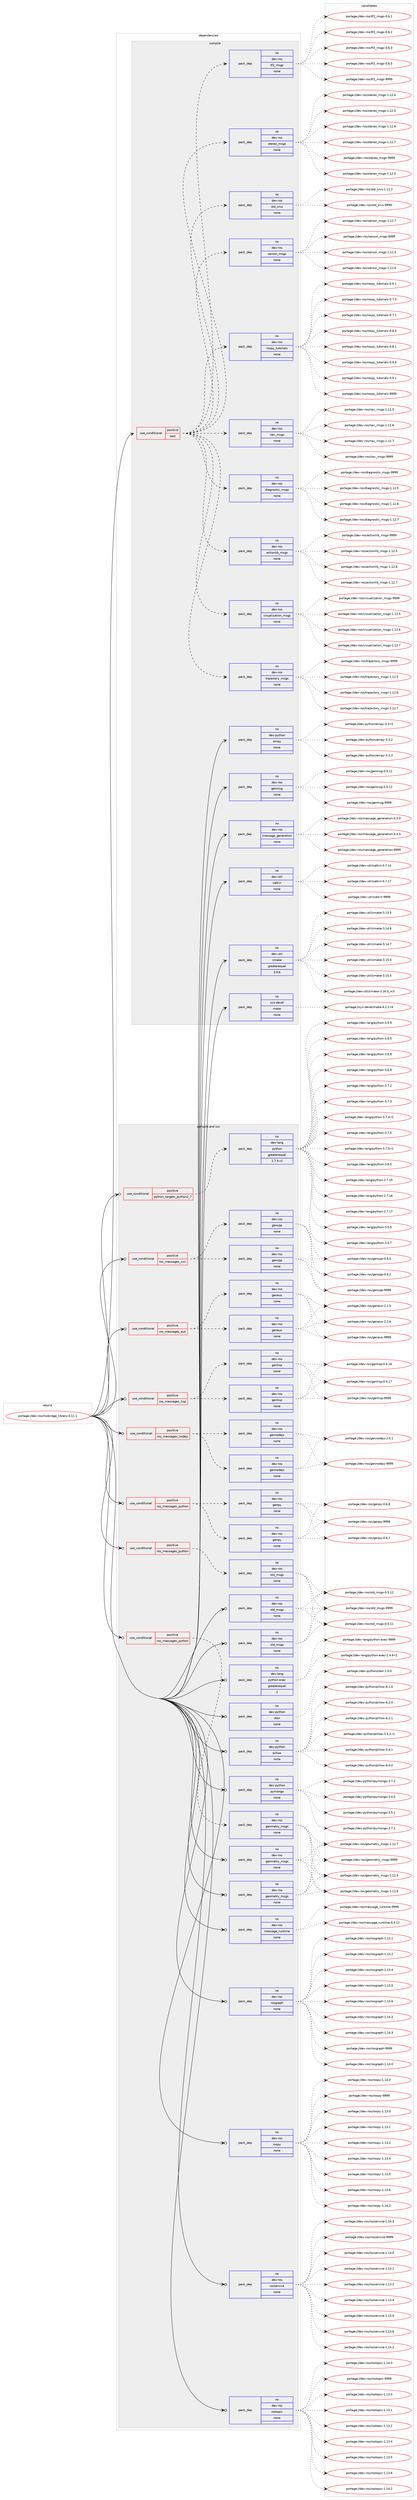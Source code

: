 digraph prolog {

# *************
# Graph options
# *************

newrank=true;
concentrate=true;
compound=true;
graph [rankdir=LR,fontname=Helvetica,fontsize=10,ranksep=1.5];#, ranksep=2.5, nodesep=0.2];
edge  [arrowhead=vee];
node  [fontname=Helvetica,fontsize=10];

# **********
# The ebuild
# **********

subgraph cluster_leftcol {
color=gray;
rank=same;
label=<<i>ebuild</i>>;
id [label="portage://dev-ros/rosbridge_library-0.11.1", color=red, width=4, href="../dev-ros/rosbridge_library-0.11.1.svg"];
}

# ****************
# The dependencies
# ****************

subgraph cluster_midcol {
color=gray;
label=<<i>dependencies</i>>;
subgraph cluster_compile {
fillcolor="#eeeeee";
style=filled;
label=<<i>compile</i>>;
subgraph cond43797 {
dependency195375 [label=<<TABLE BORDER="0" CELLBORDER="1" CELLSPACING="0" CELLPADDING="4"><TR><TD ROWSPAN="3" CELLPADDING="10">use_conditional</TD></TR><TR><TD>positive</TD></TR><TR><TD>test</TD></TR></TABLE>>, shape=none, color=red];
subgraph pack148152 {
dependency195376 [label=<<TABLE BORDER="0" CELLBORDER="1" CELLSPACING="0" CELLPADDING="4" WIDTH="220"><TR><TD ROWSPAN="6" CELLPADDING="30">pack_dep</TD></TR><TR><TD WIDTH="110">no</TD></TR><TR><TD>dev-ros</TD></TR><TR><TD>actionlib_msgs</TD></TR><TR><TD>none</TD></TR><TR><TD></TD></TR></TABLE>>, shape=none, color=blue];
}
dependency195375:e -> dependency195376:w [weight=20,style="dashed",arrowhead="vee"];
subgraph pack148153 {
dependency195377 [label=<<TABLE BORDER="0" CELLBORDER="1" CELLSPACING="0" CELLPADDING="4" WIDTH="220"><TR><TD ROWSPAN="6" CELLPADDING="30">pack_dep</TD></TR><TR><TD WIDTH="110">no</TD></TR><TR><TD>dev-ros</TD></TR><TR><TD>diagnostic_msgs</TD></TR><TR><TD>none</TD></TR><TR><TD></TD></TR></TABLE>>, shape=none, color=blue];
}
dependency195375:e -> dependency195377:w [weight=20,style="dashed",arrowhead="vee"];
subgraph pack148154 {
dependency195378 [label=<<TABLE BORDER="0" CELLBORDER="1" CELLSPACING="0" CELLPADDING="4" WIDTH="220"><TR><TD ROWSPAN="6" CELLPADDING="30">pack_dep</TD></TR><TR><TD WIDTH="110">no</TD></TR><TR><TD>dev-ros</TD></TR><TR><TD>nav_msgs</TD></TR><TR><TD>none</TD></TR><TR><TD></TD></TR></TABLE>>, shape=none, color=blue];
}
dependency195375:e -> dependency195378:w [weight=20,style="dashed",arrowhead="vee"];
subgraph pack148155 {
dependency195379 [label=<<TABLE BORDER="0" CELLBORDER="1" CELLSPACING="0" CELLPADDING="4" WIDTH="220"><TR><TD ROWSPAN="6" CELLPADDING="30">pack_dep</TD></TR><TR><TD WIDTH="110">no</TD></TR><TR><TD>dev-ros</TD></TR><TR><TD>rospy_tutorials</TD></TR><TR><TD>none</TD></TR><TR><TD></TD></TR></TABLE>>, shape=none, color=blue];
}
dependency195375:e -> dependency195379:w [weight=20,style="dashed",arrowhead="vee"];
subgraph pack148156 {
dependency195380 [label=<<TABLE BORDER="0" CELLBORDER="1" CELLSPACING="0" CELLPADDING="4" WIDTH="220"><TR><TD ROWSPAN="6" CELLPADDING="30">pack_dep</TD></TR><TR><TD WIDTH="110">no</TD></TR><TR><TD>dev-ros</TD></TR><TR><TD>sensor_msgs</TD></TR><TR><TD>none</TD></TR><TR><TD></TD></TR></TABLE>>, shape=none, color=blue];
}
dependency195375:e -> dependency195380:w [weight=20,style="dashed",arrowhead="vee"];
subgraph pack148157 {
dependency195381 [label=<<TABLE BORDER="0" CELLBORDER="1" CELLSPACING="0" CELLPADDING="4" WIDTH="220"><TR><TD ROWSPAN="6" CELLPADDING="30">pack_dep</TD></TR><TR><TD WIDTH="110">no</TD></TR><TR><TD>dev-ros</TD></TR><TR><TD>std_srvs</TD></TR><TR><TD>none</TD></TR><TR><TD></TD></TR></TABLE>>, shape=none, color=blue];
}
dependency195375:e -> dependency195381:w [weight=20,style="dashed",arrowhead="vee"];
subgraph pack148158 {
dependency195382 [label=<<TABLE BORDER="0" CELLBORDER="1" CELLSPACING="0" CELLPADDING="4" WIDTH="220"><TR><TD ROWSPAN="6" CELLPADDING="30">pack_dep</TD></TR><TR><TD WIDTH="110">no</TD></TR><TR><TD>dev-ros</TD></TR><TR><TD>stereo_msgs</TD></TR><TR><TD>none</TD></TR><TR><TD></TD></TR></TABLE>>, shape=none, color=blue];
}
dependency195375:e -> dependency195382:w [weight=20,style="dashed",arrowhead="vee"];
subgraph pack148159 {
dependency195383 [label=<<TABLE BORDER="0" CELLBORDER="1" CELLSPACING="0" CELLPADDING="4" WIDTH="220"><TR><TD ROWSPAN="6" CELLPADDING="30">pack_dep</TD></TR><TR><TD WIDTH="110">no</TD></TR><TR><TD>dev-ros</TD></TR><TR><TD>tf2_msgs</TD></TR><TR><TD>none</TD></TR><TR><TD></TD></TR></TABLE>>, shape=none, color=blue];
}
dependency195375:e -> dependency195383:w [weight=20,style="dashed",arrowhead="vee"];
subgraph pack148160 {
dependency195384 [label=<<TABLE BORDER="0" CELLBORDER="1" CELLSPACING="0" CELLPADDING="4" WIDTH="220"><TR><TD ROWSPAN="6" CELLPADDING="30">pack_dep</TD></TR><TR><TD WIDTH="110">no</TD></TR><TR><TD>dev-ros</TD></TR><TR><TD>trajectory_msgs</TD></TR><TR><TD>none</TD></TR><TR><TD></TD></TR></TABLE>>, shape=none, color=blue];
}
dependency195375:e -> dependency195384:w [weight=20,style="dashed",arrowhead="vee"];
subgraph pack148161 {
dependency195385 [label=<<TABLE BORDER="0" CELLBORDER="1" CELLSPACING="0" CELLPADDING="4" WIDTH="220"><TR><TD ROWSPAN="6" CELLPADDING="30">pack_dep</TD></TR><TR><TD WIDTH="110">no</TD></TR><TR><TD>dev-ros</TD></TR><TR><TD>visualization_msgs</TD></TR><TR><TD>none</TD></TR><TR><TD></TD></TR></TABLE>>, shape=none, color=blue];
}
dependency195375:e -> dependency195385:w [weight=20,style="dashed",arrowhead="vee"];
}
id:e -> dependency195375:w [weight=20,style="solid",arrowhead="vee"];
subgraph pack148162 {
dependency195386 [label=<<TABLE BORDER="0" CELLBORDER="1" CELLSPACING="0" CELLPADDING="4" WIDTH="220"><TR><TD ROWSPAN="6" CELLPADDING="30">pack_dep</TD></TR><TR><TD WIDTH="110">no</TD></TR><TR><TD>dev-python</TD></TR><TR><TD>empy</TD></TR><TR><TD>none</TD></TR><TR><TD></TD></TR></TABLE>>, shape=none, color=blue];
}
id:e -> dependency195386:w [weight=20,style="solid",arrowhead="vee"];
subgraph pack148163 {
dependency195387 [label=<<TABLE BORDER="0" CELLBORDER="1" CELLSPACING="0" CELLPADDING="4" WIDTH="220"><TR><TD ROWSPAN="6" CELLPADDING="30">pack_dep</TD></TR><TR><TD WIDTH="110">no</TD></TR><TR><TD>dev-ros</TD></TR><TR><TD>genmsg</TD></TR><TR><TD>none</TD></TR><TR><TD></TD></TR></TABLE>>, shape=none, color=blue];
}
id:e -> dependency195387:w [weight=20,style="solid",arrowhead="vee"];
subgraph pack148164 {
dependency195388 [label=<<TABLE BORDER="0" CELLBORDER="1" CELLSPACING="0" CELLPADDING="4" WIDTH="220"><TR><TD ROWSPAN="6" CELLPADDING="30">pack_dep</TD></TR><TR><TD WIDTH="110">no</TD></TR><TR><TD>dev-ros</TD></TR><TR><TD>message_generation</TD></TR><TR><TD>none</TD></TR><TR><TD></TD></TR></TABLE>>, shape=none, color=blue];
}
id:e -> dependency195388:w [weight=20,style="solid",arrowhead="vee"];
subgraph pack148165 {
dependency195389 [label=<<TABLE BORDER="0" CELLBORDER="1" CELLSPACING="0" CELLPADDING="4" WIDTH="220"><TR><TD ROWSPAN="6" CELLPADDING="30">pack_dep</TD></TR><TR><TD WIDTH="110">no</TD></TR><TR><TD>dev-util</TD></TR><TR><TD>catkin</TD></TR><TR><TD>none</TD></TR><TR><TD></TD></TR></TABLE>>, shape=none, color=blue];
}
id:e -> dependency195389:w [weight=20,style="solid",arrowhead="vee"];
subgraph pack148166 {
dependency195390 [label=<<TABLE BORDER="0" CELLBORDER="1" CELLSPACING="0" CELLPADDING="4" WIDTH="220"><TR><TD ROWSPAN="6" CELLPADDING="30">pack_dep</TD></TR><TR><TD WIDTH="110">no</TD></TR><TR><TD>dev-util</TD></TR><TR><TD>cmake</TD></TR><TR><TD>greaterequal</TD></TR><TR><TD>3.9.6</TD></TR></TABLE>>, shape=none, color=blue];
}
id:e -> dependency195390:w [weight=20,style="solid",arrowhead="vee"];
subgraph pack148167 {
dependency195391 [label=<<TABLE BORDER="0" CELLBORDER="1" CELLSPACING="0" CELLPADDING="4" WIDTH="220"><TR><TD ROWSPAN="6" CELLPADDING="30">pack_dep</TD></TR><TR><TD WIDTH="110">no</TD></TR><TR><TD>sys-devel</TD></TR><TR><TD>make</TD></TR><TR><TD>none</TD></TR><TR><TD></TD></TR></TABLE>>, shape=none, color=blue];
}
id:e -> dependency195391:w [weight=20,style="solid",arrowhead="vee"];
}
subgraph cluster_compileandrun {
fillcolor="#eeeeee";
style=filled;
label=<<i>compile and run</i>>;
subgraph cond43798 {
dependency195392 [label=<<TABLE BORDER="0" CELLBORDER="1" CELLSPACING="0" CELLPADDING="4"><TR><TD ROWSPAN="3" CELLPADDING="10">use_conditional</TD></TR><TR><TD>positive</TD></TR><TR><TD>python_targets_python2_7</TD></TR></TABLE>>, shape=none, color=red];
subgraph pack148168 {
dependency195393 [label=<<TABLE BORDER="0" CELLBORDER="1" CELLSPACING="0" CELLPADDING="4" WIDTH="220"><TR><TD ROWSPAN="6" CELLPADDING="30">pack_dep</TD></TR><TR><TD WIDTH="110">no</TD></TR><TR><TD>dev-lang</TD></TR><TR><TD>python</TD></TR><TR><TD>greaterequal</TD></TR><TR><TD>2.7.5-r2</TD></TR></TABLE>>, shape=none, color=blue];
}
dependency195392:e -> dependency195393:w [weight=20,style="dashed",arrowhead="vee"];
}
id:e -> dependency195392:w [weight=20,style="solid",arrowhead="odotvee"];
subgraph cond43799 {
dependency195394 [label=<<TABLE BORDER="0" CELLBORDER="1" CELLSPACING="0" CELLPADDING="4"><TR><TD ROWSPAN="3" CELLPADDING="10">use_conditional</TD></TR><TR><TD>positive</TD></TR><TR><TD>ros_messages_cxx</TD></TR></TABLE>>, shape=none, color=red];
subgraph pack148169 {
dependency195395 [label=<<TABLE BORDER="0" CELLBORDER="1" CELLSPACING="0" CELLPADDING="4" WIDTH="220"><TR><TD ROWSPAN="6" CELLPADDING="30">pack_dep</TD></TR><TR><TD WIDTH="110">no</TD></TR><TR><TD>dev-ros</TD></TR><TR><TD>gencpp</TD></TR><TR><TD>none</TD></TR><TR><TD></TD></TR></TABLE>>, shape=none, color=blue];
}
dependency195394:e -> dependency195395:w [weight=20,style="dashed",arrowhead="vee"];
subgraph pack148170 {
dependency195396 [label=<<TABLE BORDER="0" CELLBORDER="1" CELLSPACING="0" CELLPADDING="4" WIDTH="220"><TR><TD ROWSPAN="6" CELLPADDING="30">pack_dep</TD></TR><TR><TD WIDTH="110">no</TD></TR><TR><TD>dev-ros</TD></TR><TR><TD>gencpp</TD></TR><TR><TD>none</TD></TR><TR><TD></TD></TR></TABLE>>, shape=none, color=blue];
}
dependency195394:e -> dependency195396:w [weight=20,style="dashed",arrowhead="vee"];
}
id:e -> dependency195394:w [weight=20,style="solid",arrowhead="odotvee"];
subgraph cond43800 {
dependency195397 [label=<<TABLE BORDER="0" CELLBORDER="1" CELLSPACING="0" CELLPADDING="4"><TR><TD ROWSPAN="3" CELLPADDING="10">use_conditional</TD></TR><TR><TD>positive</TD></TR><TR><TD>ros_messages_eus</TD></TR></TABLE>>, shape=none, color=red];
subgraph pack148171 {
dependency195398 [label=<<TABLE BORDER="0" CELLBORDER="1" CELLSPACING="0" CELLPADDING="4" WIDTH="220"><TR><TD ROWSPAN="6" CELLPADDING="30">pack_dep</TD></TR><TR><TD WIDTH="110">no</TD></TR><TR><TD>dev-ros</TD></TR><TR><TD>geneus</TD></TR><TR><TD>none</TD></TR><TR><TD></TD></TR></TABLE>>, shape=none, color=blue];
}
dependency195397:e -> dependency195398:w [weight=20,style="dashed",arrowhead="vee"];
subgraph pack148172 {
dependency195399 [label=<<TABLE BORDER="0" CELLBORDER="1" CELLSPACING="0" CELLPADDING="4" WIDTH="220"><TR><TD ROWSPAN="6" CELLPADDING="30">pack_dep</TD></TR><TR><TD WIDTH="110">no</TD></TR><TR><TD>dev-ros</TD></TR><TR><TD>geneus</TD></TR><TR><TD>none</TD></TR><TR><TD></TD></TR></TABLE>>, shape=none, color=blue];
}
dependency195397:e -> dependency195399:w [weight=20,style="dashed",arrowhead="vee"];
}
id:e -> dependency195397:w [weight=20,style="solid",arrowhead="odotvee"];
subgraph cond43801 {
dependency195400 [label=<<TABLE BORDER="0" CELLBORDER="1" CELLSPACING="0" CELLPADDING="4"><TR><TD ROWSPAN="3" CELLPADDING="10">use_conditional</TD></TR><TR><TD>positive</TD></TR><TR><TD>ros_messages_lisp</TD></TR></TABLE>>, shape=none, color=red];
subgraph pack148173 {
dependency195401 [label=<<TABLE BORDER="0" CELLBORDER="1" CELLSPACING="0" CELLPADDING="4" WIDTH="220"><TR><TD ROWSPAN="6" CELLPADDING="30">pack_dep</TD></TR><TR><TD WIDTH="110">no</TD></TR><TR><TD>dev-ros</TD></TR><TR><TD>genlisp</TD></TR><TR><TD>none</TD></TR><TR><TD></TD></TR></TABLE>>, shape=none, color=blue];
}
dependency195400:e -> dependency195401:w [weight=20,style="dashed",arrowhead="vee"];
subgraph pack148174 {
dependency195402 [label=<<TABLE BORDER="0" CELLBORDER="1" CELLSPACING="0" CELLPADDING="4" WIDTH="220"><TR><TD ROWSPAN="6" CELLPADDING="30">pack_dep</TD></TR><TR><TD WIDTH="110">no</TD></TR><TR><TD>dev-ros</TD></TR><TR><TD>genlisp</TD></TR><TR><TD>none</TD></TR><TR><TD></TD></TR></TABLE>>, shape=none, color=blue];
}
dependency195400:e -> dependency195402:w [weight=20,style="dashed",arrowhead="vee"];
}
id:e -> dependency195400:w [weight=20,style="solid",arrowhead="odotvee"];
subgraph cond43802 {
dependency195403 [label=<<TABLE BORDER="0" CELLBORDER="1" CELLSPACING="0" CELLPADDING="4"><TR><TD ROWSPAN="3" CELLPADDING="10">use_conditional</TD></TR><TR><TD>positive</TD></TR><TR><TD>ros_messages_nodejs</TD></TR></TABLE>>, shape=none, color=red];
subgraph pack148175 {
dependency195404 [label=<<TABLE BORDER="0" CELLBORDER="1" CELLSPACING="0" CELLPADDING="4" WIDTH="220"><TR><TD ROWSPAN="6" CELLPADDING="30">pack_dep</TD></TR><TR><TD WIDTH="110">no</TD></TR><TR><TD>dev-ros</TD></TR><TR><TD>gennodejs</TD></TR><TR><TD>none</TD></TR><TR><TD></TD></TR></TABLE>>, shape=none, color=blue];
}
dependency195403:e -> dependency195404:w [weight=20,style="dashed",arrowhead="vee"];
subgraph pack148176 {
dependency195405 [label=<<TABLE BORDER="0" CELLBORDER="1" CELLSPACING="0" CELLPADDING="4" WIDTH="220"><TR><TD ROWSPAN="6" CELLPADDING="30">pack_dep</TD></TR><TR><TD WIDTH="110">no</TD></TR><TR><TD>dev-ros</TD></TR><TR><TD>gennodejs</TD></TR><TR><TD>none</TD></TR><TR><TD></TD></TR></TABLE>>, shape=none, color=blue];
}
dependency195403:e -> dependency195405:w [weight=20,style="dashed",arrowhead="vee"];
}
id:e -> dependency195403:w [weight=20,style="solid",arrowhead="odotvee"];
subgraph cond43803 {
dependency195406 [label=<<TABLE BORDER="0" CELLBORDER="1" CELLSPACING="0" CELLPADDING="4"><TR><TD ROWSPAN="3" CELLPADDING="10">use_conditional</TD></TR><TR><TD>positive</TD></TR><TR><TD>ros_messages_python</TD></TR></TABLE>>, shape=none, color=red];
subgraph pack148177 {
dependency195407 [label=<<TABLE BORDER="0" CELLBORDER="1" CELLSPACING="0" CELLPADDING="4" WIDTH="220"><TR><TD ROWSPAN="6" CELLPADDING="30">pack_dep</TD></TR><TR><TD WIDTH="110">no</TD></TR><TR><TD>dev-ros</TD></TR><TR><TD>genpy</TD></TR><TR><TD>none</TD></TR><TR><TD></TD></TR></TABLE>>, shape=none, color=blue];
}
dependency195406:e -> dependency195407:w [weight=20,style="dashed",arrowhead="vee"];
subgraph pack148178 {
dependency195408 [label=<<TABLE BORDER="0" CELLBORDER="1" CELLSPACING="0" CELLPADDING="4" WIDTH="220"><TR><TD ROWSPAN="6" CELLPADDING="30">pack_dep</TD></TR><TR><TD WIDTH="110">no</TD></TR><TR><TD>dev-ros</TD></TR><TR><TD>genpy</TD></TR><TR><TD>none</TD></TR><TR><TD></TD></TR></TABLE>>, shape=none, color=blue];
}
dependency195406:e -> dependency195408:w [weight=20,style="dashed",arrowhead="vee"];
}
id:e -> dependency195406:w [weight=20,style="solid",arrowhead="odotvee"];
subgraph cond43804 {
dependency195409 [label=<<TABLE BORDER="0" CELLBORDER="1" CELLSPACING="0" CELLPADDING="4"><TR><TD ROWSPAN="3" CELLPADDING="10">use_conditional</TD></TR><TR><TD>positive</TD></TR><TR><TD>ros_messages_python</TD></TR></TABLE>>, shape=none, color=red];
subgraph pack148179 {
dependency195410 [label=<<TABLE BORDER="0" CELLBORDER="1" CELLSPACING="0" CELLPADDING="4" WIDTH="220"><TR><TD ROWSPAN="6" CELLPADDING="30">pack_dep</TD></TR><TR><TD WIDTH="110">no</TD></TR><TR><TD>dev-ros</TD></TR><TR><TD>geometry_msgs</TD></TR><TR><TD>none</TD></TR><TR><TD></TD></TR></TABLE>>, shape=none, color=blue];
}
dependency195409:e -> dependency195410:w [weight=20,style="dashed",arrowhead="vee"];
}
id:e -> dependency195409:w [weight=20,style="solid",arrowhead="odotvee"];
subgraph cond43805 {
dependency195411 [label=<<TABLE BORDER="0" CELLBORDER="1" CELLSPACING="0" CELLPADDING="4"><TR><TD ROWSPAN="3" CELLPADDING="10">use_conditional</TD></TR><TR><TD>positive</TD></TR><TR><TD>ros_messages_python</TD></TR></TABLE>>, shape=none, color=red];
subgraph pack148180 {
dependency195412 [label=<<TABLE BORDER="0" CELLBORDER="1" CELLSPACING="0" CELLPADDING="4" WIDTH="220"><TR><TD ROWSPAN="6" CELLPADDING="30">pack_dep</TD></TR><TR><TD WIDTH="110">no</TD></TR><TR><TD>dev-ros</TD></TR><TR><TD>std_msgs</TD></TR><TR><TD>none</TD></TR><TR><TD></TD></TR></TABLE>>, shape=none, color=blue];
}
dependency195411:e -> dependency195412:w [weight=20,style="dashed",arrowhead="vee"];
}
id:e -> dependency195411:w [weight=20,style="solid",arrowhead="odotvee"];
subgraph pack148181 {
dependency195413 [label=<<TABLE BORDER="0" CELLBORDER="1" CELLSPACING="0" CELLPADDING="4" WIDTH="220"><TR><TD ROWSPAN="6" CELLPADDING="30">pack_dep</TD></TR><TR><TD WIDTH="110">no</TD></TR><TR><TD>dev-lang</TD></TR><TR><TD>python-exec</TD></TR><TR><TD>greaterequal</TD></TR><TR><TD>2</TD></TR></TABLE>>, shape=none, color=blue];
}
id:e -> dependency195413:w [weight=20,style="solid",arrowhead="odotvee"];
subgraph pack148182 {
dependency195414 [label=<<TABLE BORDER="0" CELLBORDER="1" CELLSPACING="0" CELLPADDING="4" WIDTH="220"><TR><TD ROWSPAN="6" CELLPADDING="30">pack_dep</TD></TR><TR><TD WIDTH="110">no</TD></TR><TR><TD>dev-python</TD></TR><TR><TD>cbor</TD></TR><TR><TD>none</TD></TR><TR><TD></TD></TR></TABLE>>, shape=none, color=blue];
}
id:e -> dependency195414:w [weight=20,style="solid",arrowhead="odotvee"];
subgraph pack148183 {
dependency195415 [label=<<TABLE BORDER="0" CELLBORDER="1" CELLSPACING="0" CELLPADDING="4" WIDTH="220"><TR><TD ROWSPAN="6" CELLPADDING="30">pack_dep</TD></TR><TR><TD WIDTH="110">no</TD></TR><TR><TD>dev-python</TD></TR><TR><TD>pillow</TD></TR><TR><TD>none</TD></TR><TR><TD></TD></TR></TABLE>>, shape=none, color=blue];
}
id:e -> dependency195415:w [weight=20,style="solid",arrowhead="odotvee"];
subgraph pack148184 {
dependency195416 [label=<<TABLE BORDER="0" CELLBORDER="1" CELLSPACING="0" CELLPADDING="4" WIDTH="220"><TR><TD ROWSPAN="6" CELLPADDING="30">pack_dep</TD></TR><TR><TD WIDTH="110">no</TD></TR><TR><TD>dev-python</TD></TR><TR><TD>pymongo</TD></TR><TR><TD>none</TD></TR><TR><TD></TD></TR></TABLE>>, shape=none, color=blue];
}
id:e -> dependency195416:w [weight=20,style="solid",arrowhead="odotvee"];
subgraph pack148185 {
dependency195417 [label=<<TABLE BORDER="0" CELLBORDER="1" CELLSPACING="0" CELLPADDING="4" WIDTH="220"><TR><TD ROWSPAN="6" CELLPADDING="30">pack_dep</TD></TR><TR><TD WIDTH="110">no</TD></TR><TR><TD>dev-ros</TD></TR><TR><TD>geometry_msgs</TD></TR><TR><TD>none</TD></TR><TR><TD></TD></TR></TABLE>>, shape=none, color=blue];
}
id:e -> dependency195417:w [weight=20,style="solid",arrowhead="odotvee"];
subgraph pack148186 {
dependency195418 [label=<<TABLE BORDER="0" CELLBORDER="1" CELLSPACING="0" CELLPADDING="4" WIDTH="220"><TR><TD ROWSPAN="6" CELLPADDING="30">pack_dep</TD></TR><TR><TD WIDTH="110">no</TD></TR><TR><TD>dev-ros</TD></TR><TR><TD>geometry_msgs</TD></TR><TR><TD>none</TD></TR><TR><TD></TD></TR></TABLE>>, shape=none, color=blue];
}
id:e -> dependency195418:w [weight=20,style="solid",arrowhead="odotvee"];
subgraph pack148187 {
dependency195419 [label=<<TABLE BORDER="0" CELLBORDER="1" CELLSPACING="0" CELLPADDING="4" WIDTH="220"><TR><TD ROWSPAN="6" CELLPADDING="30">pack_dep</TD></TR><TR><TD WIDTH="110">no</TD></TR><TR><TD>dev-ros</TD></TR><TR><TD>message_runtime</TD></TR><TR><TD>none</TD></TR><TR><TD></TD></TR></TABLE>>, shape=none, color=blue];
}
id:e -> dependency195419:w [weight=20,style="solid",arrowhead="odotvee"];
subgraph pack148188 {
dependency195420 [label=<<TABLE BORDER="0" CELLBORDER="1" CELLSPACING="0" CELLPADDING="4" WIDTH="220"><TR><TD ROWSPAN="6" CELLPADDING="30">pack_dep</TD></TR><TR><TD WIDTH="110">no</TD></TR><TR><TD>dev-ros</TD></TR><TR><TD>rosgraph</TD></TR><TR><TD>none</TD></TR><TR><TD></TD></TR></TABLE>>, shape=none, color=blue];
}
id:e -> dependency195420:w [weight=20,style="solid",arrowhead="odotvee"];
subgraph pack148189 {
dependency195421 [label=<<TABLE BORDER="0" CELLBORDER="1" CELLSPACING="0" CELLPADDING="4" WIDTH="220"><TR><TD ROWSPAN="6" CELLPADDING="30">pack_dep</TD></TR><TR><TD WIDTH="110">no</TD></TR><TR><TD>dev-ros</TD></TR><TR><TD>rospy</TD></TR><TR><TD>none</TD></TR><TR><TD></TD></TR></TABLE>>, shape=none, color=blue];
}
id:e -> dependency195421:w [weight=20,style="solid",arrowhead="odotvee"];
subgraph pack148190 {
dependency195422 [label=<<TABLE BORDER="0" CELLBORDER="1" CELLSPACING="0" CELLPADDING="4" WIDTH="220"><TR><TD ROWSPAN="6" CELLPADDING="30">pack_dep</TD></TR><TR><TD WIDTH="110">no</TD></TR><TR><TD>dev-ros</TD></TR><TR><TD>rosservice</TD></TR><TR><TD>none</TD></TR><TR><TD></TD></TR></TABLE>>, shape=none, color=blue];
}
id:e -> dependency195422:w [weight=20,style="solid",arrowhead="odotvee"];
subgraph pack148191 {
dependency195423 [label=<<TABLE BORDER="0" CELLBORDER="1" CELLSPACING="0" CELLPADDING="4" WIDTH="220"><TR><TD ROWSPAN="6" CELLPADDING="30">pack_dep</TD></TR><TR><TD WIDTH="110">no</TD></TR><TR><TD>dev-ros</TD></TR><TR><TD>rostopic</TD></TR><TR><TD>none</TD></TR><TR><TD></TD></TR></TABLE>>, shape=none, color=blue];
}
id:e -> dependency195423:w [weight=20,style="solid",arrowhead="odotvee"];
subgraph pack148192 {
dependency195424 [label=<<TABLE BORDER="0" CELLBORDER="1" CELLSPACING="0" CELLPADDING="4" WIDTH="220"><TR><TD ROWSPAN="6" CELLPADDING="30">pack_dep</TD></TR><TR><TD WIDTH="110">no</TD></TR><TR><TD>dev-ros</TD></TR><TR><TD>std_msgs</TD></TR><TR><TD>none</TD></TR><TR><TD></TD></TR></TABLE>>, shape=none, color=blue];
}
id:e -> dependency195424:w [weight=20,style="solid",arrowhead="odotvee"];
subgraph pack148193 {
dependency195425 [label=<<TABLE BORDER="0" CELLBORDER="1" CELLSPACING="0" CELLPADDING="4" WIDTH="220"><TR><TD ROWSPAN="6" CELLPADDING="30">pack_dep</TD></TR><TR><TD WIDTH="110">no</TD></TR><TR><TD>dev-ros</TD></TR><TR><TD>std_msgs</TD></TR><TR><TD>none</TD></TR><TR><TD></TD></TR></TABLE>>, shape=none, color=blue];
}
id:e -> dependency195425:w [weight=20,style="solid",arrowhead="odotvee"];
}
subgraph cluster_run {
fillcolor="#eeeeee";
style=filled;
label=<<i>run</i>>;
}
}

# **************
# The candidates
# **************

subgraph cluster_choices {
rank=same;
color=gray;
label=<<i>candidates</i>>;

subgraph choice148152 {
color=black;
nodesep=1;
choiceportage10010111845114111115479799116105111110108105989510911510311545494649504653 [label="portage://dev-ros/actionlib_msgs-1.12.5", color=red, width=4,href="../dev-ros/actionlib_msgs-1.12.5.svg"];
choiceportage10010111845114111115479799116105111110108105989510911510311545494649504654 [label="portage://dev-ros/actionlib_msgs-1.12.6", color=red, width=4,href="../dev-ros/actionlib_msgs-1.12.6.svg"];
choiceportage10010111845114111115479799116105111110108105989510911510311545494649504655 [label="portage://dev-ros/actionlib_msgs-1.12.7", color=red, width=4,href="../dev-ros/actionlib_msgs-1.12.7.svg"];
choiceportage1001011184511411111547979911610511111010810598951091151031154557575757 [label="portage://dev-ros/actionlib_msgs-9999", color=red, width=4,href="../dev-ros/actionlib_msgs-9999.svg"];
dependency195376:e -> choiceportage10010111845114111115479799116105111110108105989510911510311545494649504653:w [style=dotted,weight="100"];
dependency195376:e -> choiceportage10010111845114111115479799116105111110108105989510911510311545494649504654:w [style=dotted,weight="100"];
dependency195376:e -> choiceportage10010111845114111115479799116105111110108105989510911510311545494649504655:w [style=dotted,weight="100"];
dependency195376:e -> choiceportage1001011184511411111547979911610511111010810598951091151031154557575757:w [style=dotted,weight="100"];
}
subgraph choice148153 {
color=black;
nodesep=1;
choiceportage100101118451141111154710010597103110111115116105999510911510311545494649504653 [label="portage://dev-ros/diagnostic_msgs-1.12.5", color=red, width=4,href="../dev-ros/diagnostic_msgs-1.12.5.svg"];
choiceportage100101118451141111154710010597103110111115116105999510911510311545494649504654 [label="portage://dev-ros/diagnostic_msgs-1.12.6", color=red, width=4,href="../dev-ros/diagnostic_msgs-1.12.6.svg"];
choiceportage100101118451141111154710010597103110111115116105999510911510311545494649504655 [label="portage://dev-ros/diagnostic_msgs-1.12.7", color=red, width=4,href="../dev-ros/diagnostic_msgs-1.12.7.svg"];
choiceportage10010111845114111115471001059710311011111511610599951091151031154557575757 [label="portage://dev-ros/diagnostic_msgs-9999", color=red, width=4,href="../dev-ros/diagnostic_msgs-9999.svg"];
dependency195377:e -> choiceportage100101118451141111154710010597103110111115116105999510911510311545494649504653:w [style=dotted,weight="100"];
dependency195377:e -> choiceportage100101118451141111154710010597103110111115116105999510911510311545494649504654:w [style=dotted,weight="100"];
dependency195377:e -> choiceportage100101118451141111154710010597103110111115116105999510911510311545494649504655:w [style=dotted,weight="100"];
dependency195377:e -> choiceportage10010111845114111115471001059710311011111511610599951091151031154557575757:w [style=dotted,weight="100"];
}
subgraph choice148154 {
color=black;
nodesep=1;
choiceportage1001011184511411111547110971189510911510311545494649504653 [label="portage://dev-ros/nav_msgs-1.12.5", color=red, width=4,href="../dev-ros/nav_msgs-1.12.5.svg"];
choiceportage1001011184511411111547110971189510911510311545494649504654 [label="portage://dev-ros/nav_msgs-1.12.6", color=red, width=4,href="../dev-ros/nav_msgs-1.12.6.svg"];
choiceportage1001011184511411111547110971189510911510311545494649504655 [label="portage://dev-ros/nav_msgs-1.12.7", color=red, width=4,href="../dev-ros/nav_msgs-1.12.7.svg"];
choiceportage100101118451141111154711097118951091151031154557575757 [label="portage://dev-ros/nav_msgs-9999", color=red, width=4,href="../dev-ros/nav_msgs-9999.svg"];
dependency195378:e -> choiceportage1001011184511411111547110971189510911510311545494649504653:w [style=dotted,weight="100"];
dependency195378:e -> choiceportage1001011184511411111547110971189510911510311545494649504654:w [style=dotted,weight="100"];
dependency195378:e -> choiceportage1001011184511411111547110971189510911510311545494649504655:w [style=dotted,weight="100"];
dependency195378:e -> choiceportage100101118451141111154711097118951091151031154557575757:w [style=dotted,weight="100"];
}
subgraph choice148155 {
color=black;
nodesep=1;
choiceportage10010111845114111115471141111151121219511611711611111410597108115454846544649 [label="portage://dev-ros/rospy_tutorials-0.6.1", color=red, width=4,href="../dev-ros/rospy_tutorials-0.6.1.svg"];
choiceportage10010111845114111115471141111151121219511611711611111410597108115454846554648 [label="portage://dev-ros/rospy_tutorials-0.7.0", color=red, width=4,href="../dev-ros/rospy_tutorials-0.7.0.svg"];
choiceportage10010111845114111115471141111151121219511611711611111410597108115454846554649 [label="portage://dev-ros/rospy_tutorials-0.7.1", color=red, width=4,href="../dev-ros/rospy_tutorials-0.7.1.svg"];
choiceportage10010111845114111115471141111151121219511611711611111410597108115454846564648 [label="portage://dev-ros/rospy_tutorials-0.8.0", color=red, width=4,href="../dev-ros/rospy_tutorials-0.8.0.svg"];
choiceportage10010111845114111115471141111151121219511611711611111410597108115454846564649 [label="portage://dev-ros/rospy_tutorials-0.8.1", color=red, width=4,href="../dev-ros/rospy_tutorials-0.8.1.svg"];
choiceportage10010111845114111115471141111151121219511611711611111410597108115454846574648 [label="portage://dev-ros/rospy_tutorials-0.9.0", color=red, width=4,href="../dev-ros/rospy_tutorials-0.9.0.svg"];
choiceportage10010111845114111115471141111151121219511611711611111410597108115454846574649 [label="portage://dev-ros/rospy_tutorials-0.9.1", color=red, width=4,href="../dev-ros/rospy_tutorials-0.9.1.svg"];
choiceportage100101118451141111154711411111511212195116117116111114105971081154557575757 [label="portage://dev-ros/rospy_tutorials-9999", color=red, width=4,href="../dev-ros/rospy_tutorials-9999.svg"];
dependency195379:e -> choiceportage10010111845114111115471141111151121219511611711611111410597108115454846544649:w [style=dotted,weight="100"];
dependency195379:e -> choiceportage10010111845114111115471141111151121219511611711611111410597108115454846554648:w [style=dotted,weight="100"];
dependency195379:e -> choiceportage10010111845114111115471141111151121219511611711611111410597108115454846554649:w [style=dotted,weight="100"];
dependency195379:e -> choiceportage10010111845114111115471141111151121219511611711611111410597108115454846564648:w [style=dotted,weight="100"];
dependency195379:e -> choiceportage10010111845114111115471141111151121219511611711611111410597108115454846564649:w [style=dotted,weight="100"];
dependency195379:e -> choiceportage10010111845114111115471141111151121219511611711611111410597108115454846574648:w [style=dotted,weight="100"];
dependency195379:e -> choiceportage10010111845114111115471141111151121219511611711611111410597108115454846574649:w [style=dotted,weight="100"];
dependency195379:e -> choiceportage100101118451141111154711411111511212195116117116111114105971081154557575757:w [style=dotted,weight="100"];
}
subgraph choice148156 {
color=black;
nodesep=1;
choiceportage10010111845114111115471151011101151111149510911510311545494649504653 [label="portage://dev-ros/sensor_msgs-1.12.5", color=red, width=4,href="../dev-ros/sensor_msgs-1.12.5.svg"];
choiceportage10010111845114111115471151011101151111149510911510311545494649504654 [label="portage://dev-ros/sensor_msgs-1.12.6", color=red, width=4,href="../dev-ros/sensor_msgs-1.12.6.svg"];
choiceportage10010111845114111115471151011101151111149510911510311545494649504655 [label="portage://dev-ros/sensor_msgs-1.12.7", color=red, width=4,href="../dev-ros/sensor_msgs-1.12.7.svg"];
choiceportage1001011184511411111547115101110115111114951091151031154557575757 [label="portage://dev-ros/sensor_msgs-9999", color=red, width=4,href="../dev-ros/sensor_msgs-9999.svg"];
dependency195380:e -> choiceportage10010111845114111115471151011101151111149510911510311545494649504653:w [style=dotted,weight="100"];
dependency195380:e -> choiceportage10010111845114111115471151011101151111149510911510311545494649504654:w [style=dotted,weight="100"];
dependency195380:e -> choiceportage10010111845114111115471151011101151111149510911510311545494649504655:w [style=dotted,weight="100"];
dependency195380:e -> choiceportage1001011184511411111547115101110115111114951091151031154557575757:w [style=dotted,weight="100"];
}
subgraph choice148157 {
color=black;
nodesep=1;
choiceportage10010111845114111115471151161009511511411811545494649494650 [label="portage://dev-ros/std_srvs-1.11.2", color=red, width=4,href="../dev-ros/std_srvs-1.11.2.svg"];
choiceportage1001011184511411111547115116100951151141181154557575757 [label="portage://dev-ros/std_srvs-9999", color=red, width=4,href="../dev-ros/std_srvs-9999.svg"];
dependency195381:e -> choiceportage10010111845114111115471151161009511511411811545494649494650:w [style=dotted,weight="100"];
dependency195381:e -> choiceportage1001011184511411111547115116100951151141181154557575757:w [style=dotted,weight="100"];
}
subgraph choice148158 {
color=black;
nodesep=1;
choiceportage10010111845114111115471151161011141011119510911510311545494649504651 [label="portage://dev-ros/stereo_msgs-1.12.3", color=red, width=4,href="../dev-ros/stereo_msgs-1.12.3.svg"];
choiceportage10010111845114111115471151161011141011119510911510311545494649504652 [label="portage://dev-ros/stereo_msgs-1.12.4", color=red, width=4,href="../dev-ros/stereo_msgs-1.12.4.svg"];
choiceportage10010111845114111115471151161011141011119510911510311545494649504653 [label="portage://dev-ros/stereo_msgs-1.12.5", color=red, width=4,href="../dev-ros/stereo_msgs-1.12.5.svg"];
choiceportage10010111845114111115471151161011141011119510911510311545494649504654 [label="portage://dev-ros/stereo_msgs-1.12.6", color=red, width=4,href="../dev-ros/stereo_msgs-1.12.6.svg"];
choiceportage10010111845114111115471151161011141011119510911510311545494649504655 [label="portage://dev-ros/stereo_msgs-1.12.7", color=red, width=4,href="../dev-ros/stereo_msgs-1.12.7.svg"];
choiceportage1001011184511411111547115116101114101111951091151031154557575757 [label="portage://dev-ros/stereo_msgs-9999", color=red, width=4,href="../dev-ros/stereo_msgs-9999.svg"];
dependency195382:e -> choiceportage10010111845114111115471151161011141011119510911510311545494649504651:w [style=dotted,weight="100"];
dependency195382:e -> choiceportage10010111845114111115471151161011141011119510911510311545494649504652:w [style=dotted,weight="100"];
dependency195382:e -> choiceportage10010111845114111115471151161011141011119510911510311545494649504653:w [style=dotted,weight="100"];
dependency195382:e -> choiceportage10010111845114111115471151161011141011119510911510311545494649504654:w [style=dotted,weight="100"];
dependency195382:e -> choiceportage10010111845114111115471151161011141011119510911510311545494649504655:w [style=dotted,weight="100"];
dependency195382:e -> choiceportage1001011184511411111547115116101114101111951091151031154557575757:w [style=dotted,weight="100"];
}
subgraph choice148159 {
color=black;
nodesep=1;
choiceportage10010111845114111115471161025095109115103115454846544649 [label="portage://dev-ros/tf2_msgs-0.6.1", color=red, width=4,href="../dev-ros/tf2_msgs-0.6.1.svg"];
choiceportage10010111845114111115471161025095109115103115454846544650 [label="portage://dev-ros/tf2_msgs-0.6.2", color=red, width=4,href="../dev-ros/tf2_msgs-0.6.2.svg"];
choiceportage10010111845114111115471161025095109115103115454846544651 [label="portage://dev-ros/tf2_msgs-0.6.3", color=red, width=4,href="../dev-ros/tf2_msgs-0.6.3.svg"];
choiceportage10010111845114111115471161025095109115103115454846544653 [label="portage://dev-ros/tf2_msgs-0.6.5", color=red, width=4,href="../dev-ros/tf2_msgs-0.6.5.svg"];
choiceportage100101118451141111154711610250951091151031154557575757 [label="portage://dev-ros/tf2_msgs-9999", color=red, width=4,href="../dev-ros/tf2_msgs-9999.svg"];
dependency195383:e -> choiceportage10010111845114111115471161025095109115103115454846544649:w [style=dotted,weight="100"];
dependency195383:e -> choiceportage10010111845114111115471161025095109115103115454846544650:w [style=dotted,weight="100"];
dependency195383:e -> choiceportage10010111845114111115471161025095109115103115454846544651:w [style=dotted,weight="100"];
dependency195383:e -> choiceportage10010111845114111115471161025095109115103115454846544653:w [style=dotted,weight="100"];
dependency195383:e -> choiceportage100101118451141111154711610250951091151031154557575757:w [style=dotted,weight="100"];
}
subgraph choice148160 {
color=black;
nodesep=1;
choiceportage100101118451141111154711611497106101991161111141219510911510311545494649504653 [label="portage://dev-ros/trajectory_msgs-1.12.5", color=red, width=4,href="../dev-ros/trajectory_msgs-1.12.5.svg"];
choiceportage100101118451141111154711611497106101991161111141219510911510311545494649504654 [label="portage://dev-ros/trajectory_msgs-1.12.6", color=red, width=4,href="../dev-ros/trajectory_msgs-1.12.6.svg"];
choiceportage100101118451141111154711611497106101991161111141219510911510311545494649504655 [label="portage://dev-ros/trajectory_msgs-1.12.7", color=red, width=4,href="../dev-ros/trajectory_msgs-1.12.7.svg"];
choiceportage10010111845114111115471161149710610199116111114121951091151031154557575757 [label="portage://dev-ros/trajectory_msgs-9999", color=red, width=4,href="../dev-ros/trajectory_msgs-9999.svg"];
dependency195384:e -> choiceportage100101118451141111154711611497106101991161111141219510911510311545494649504653:w [style=dotted,weight="100"];
dependency195384:e -> choiceportage100101118451141111154711611497106101991161111141219510911510311545494649504654:w [style=dotted,weight="100"];
dependency195384:e -> choiceportage100101118451141111154711611497106101991161111141219510911510311545494649504655:w [style=dotted,weight="100"];
dependency195384:e -> choiceportage10010111845114111115471161149710610199116111114121951091151031154557575757:w [style=dotted,weight="100"];
}
subgraph choice148161 {
color=black;
nodesep=1;
choiceportage100101118451141111154711810511511797108105122971161051111109510911510311545494649504653 [label="portage://dev-ros/visualization_msgs-1.12.5", color=red, width=4,href="../dev-ros/visualization_msgs-1.12.5.svg"];
choiceportage100101118451141111154711810511511797108105122971161051111109510911510311545494649504654 [label="portage://dev-ros/visualization_msgs-1.12.6", color=red, width=4,href="../dev-ros/visualization_msgs-1.12.6.svg"];
choiceportage100101118451141111154711810511511797108105122971161051111109510911510311545494649504655 [label="portage://dev-ros/visualization_msgs-1.12.7", color=red, width=4,href="../dev-ros/visualization_msgs-1.12.7.svg"];
choiceportage10010111845114111115471181051151179710810512297116105111110951091151031154557575757 [label="portage://dev-ros/visualization_msgs-9999", color=red, width=4,href="../dev-ros/visualization_msgs-9999.svg"];
dependency195385:e -> choiceportage100101118451141111154711810511511797108105122971161051111109510911510311545494649504653:w [style=dotted,weight="100"];
dependency195385:e -> choiceportage100101118451141111154711810511511797108105122971161051111109510911510311545494649504654:w [style=dotted,weight="100"];
dependency195385:e -> choiceportage100101118451141111154711810511511797108105122971161051111109510911510311545494649504655:w [style=dotted,weight="100"];
dependency195385:e -> choiceportage10010111845114111115471181051151179710810512297116105111110951091151031154557575757:w [style=dotted,weight="100"];
}
subgraph choice148162 {
color=black;
nodesep=1;
choiceportage1001011184511212111610411111047101109112121455146514511449 [label="portage://dev-python/empy-3.3-r1", color=red, width=4,href="../dev-python/empy-3.3-r1.svg"];
choiceportage1001011184511212111610411111047101109112121455146514650 [label="portage://dev-python/empy-3.3.2", color=red, width=4,href="../dev-python/empy-3.3.2.svg"];
choiceportage1001011184511212111610411111047101109112121455146514651 [label="portage://dev-python/empy-3.3.3", color=red, width=4,href="../dev-python/empy-3.3.3.svg"];
dependency195386:e -> choiceportage1001011184511212111610411111047101109112121455146514511449:w [style=dotted,weight="100"];
dependency195386:e -> choiceportage1001011184511212111610411111047101109112121455146514650:w [style=dotted,weight="100"];
dependency195386:e -> choiceportage1001011184511212111610411111047101109112121455146514651:w [style=dotted,weight="100"];
}
subgraph choice148163 {
color=black;
nodesep=1;
choiceportage100101118451141111154710310111010911510345484653464949 [label="portage://dev-ros/genmsg-0.5.11", color=red, width=4,href="../dev-ros/genmsg-0.5.11.svg"];
choiceportage100101118451141111154710310111010911510345484653464950 [label="portage://dev-ros/genmsg-0.5.12", color=red, width=4,href="../dev-ros/genmsg-0.5.12.svg"];
choiceportage10010111845114111115471031011101091151034557575757 [label="portage://dev-ros/genmsg-9999", color=red, width=4,href="../dev-ros/genmsg-9999.svg"];
dependency195387:e -> choiceportage100101118451141111154710310111010911510345484653464949:w [style=dotted,weight="100"];
dependency195387:e -> choiceportage100101118451141111154710310111010911510345484653464950:w [style=dotted,weight="100"];
dependency195387:e -> choiceportage10010111845114111115471031011101091151034557575757:w [style=dotted,weight="100"];
}
subgraph choice148164 {
color=black;
nodesep=1;
choiceportage1001011184511411111547109101115115971031019510310111010111497116105111110454846514648 [label="portage://dev-ros/message_generation-0.3.0", color=red, width=4,href="../dev-ros/message_generation-0.3.0.svg"];
choiceportage1001011184511411111547109101115115971031019510310111010111497116105111110454846524648 [label="portage://dev-ros/message_generation-0.4.0", color=red, width=4,href="../dev-ros/message_generation-0.4.0.svg"];
choiceportage10010111845114111115471091011151159710310195103101110101114971161051111104557575757 [label="portage://dev-ros/message_generation-9999", color=red, width=4,href="../dev-ros/message_generation-9999.svg"];
dependency195388:e -> choiceportage1001011184511411111547109101115115971031019510310111010111497116105111110454846514648:w [style=dotted,weight="100"];
dependency195388:e -> choiceportage1001011184511411111547109101115115971031019510310111010111497116105111110454846524648:w [style=dotted,weight="100"];
dependency195388:e -> choiceportage10010111845114111115471091011151159710310195103101110101114971161051111104557575757:w [style=dotted,weight="100"];
}
subgraph choice148165 {
color=black;
nodesep=1;
choiceportage1001011184511711610510847999711610710511045484655464952 [label="portage://dev-util/catkin-0.7.14", color=red, width=4,href="../dev-util/catkin-0.7.14.svg"];
choiceportage1001011184511711610510847999711610710511045484655464955 [label="portage://dev-util/catkin-0.7.17", color=red, width=4,href="../dev-util/catkin-0.7.17.svg"];
choiceportage100101118451171161051084799971161071051104557575757 [label="portage://dev-util/catkin-9999", color=red, width=4,href="../dev-util/catkin-9999.svg"];
dependency195389:e -> choiceportage1001011184511711610510847999711610710511045484655464952:w [style=dotted,weight="100"];
dependency195389:e -> choiceportage1001011184511711610510847999711610710511045484655464955:w [style=dotted,weight="100"];
dependency195389:e -> choiceportage100101118451171161051084799971161071051104557575757:w [style=dotted,weight="100"];
}
subgraph choice148166 {
color=black;
nodesep=1;
choiceportage1001011184511711610510847991099710710145514649514653 [label="portage://dev-util/cmake-3.13.5", color=red, width=4,href="../dev-util/cmake-3.13.5.svg"];
choiceportage1001011184511711610510847991099710710145514649524654 [label="portage://dev-util/cmake-3.14.6", color=red, width=4,href="../dev-util/cmake-3.14.6.svg"];
choiceportage1001011184511711610510847991099710710145514649524655 [label="portage://dev-util/cmake-3.14.7", color=red, width=4,href="../dev-util/cmake-3.14.7.svg"];
choiceportage1001011184511711610510847991099710710145514649534652 [label="portage://dev-util/cmake-3.15.4", color=red, width=4,href="../dev-util/cmake-3.15.4.svg"];
choiceportage1001011184511711610510847991099710710145514649534653 [label="portage://dev-util/cmake-3.15.5", color=red, width=4,href="../dev-util/cmake-3.15.5.svg"];
choiceportage1001011184511711610510847991099710710145514649544648951149951 [label="portage://dev-util/cmake-3.16.0_rc3", color=red, width=4,href="../dev-util/cmake-3.16.0_rc3.svg"];
dependency195390:e -> choiceportage1001011184511711610510847991099710710145514649514653:w [style=dotted,weight="100"];
dependency195390:e -> choiceportage1001011184511711610510847991099710710145514649524654:w [style=dotted,weight="100"];
dependency195390:e -> choiceportage1001011184511711610510847991099710710145514649524655:w [style=dotted,weight="100"];
dependency195390:e -> choiceportage1001011184511711610510847991099710710145514649534652:w [style=dotted,weight="100"];
dependency195390:e -> choiceportage1001011184511711610510847991099710710145514649534653:w [style=dotted,weight="100"];
dependency195390:e -> choiceportage1001011184511711610510847991099710710145514649544648951149951:w [style=dotted,weight="100"];
}
subgraph choice148167 {
color=black;
nodesep=1;
choiceportage1151211154510010111810110847109971071014552465046494511452 [label="portage://sys-devel/make-4.2.1-r4", color=red, width=4,href="../sys-devel/make-4.2.1-r4.svg"];
dependency195391:e -> choiceportage1151211154510010111810110847109971071014552465046494511452:w [style=dotted,weight="100"];
}
subgraph choice148168 {
color=black;
nodesep=1;
choiceportage10010111845108971101034711212111610411111045504655464953 [label="portage://dev-lang/python-2.7.15", color=red, width=4,href="../dev-lang/python-2.7.15.svg"];
choiceportage10010111845108971101034711212111610411111045504655464954 [label="portage://dev-lang/python-2.7.16", color=red, width=4,href="../dev-lang/python-2.7.16.svg"];
choiceportage10010111845108971101034711212111610411111045504655464955 [label="portage://dev-lang/python-2.7.17", color=red, width=4,href="../dev-lang/python-2.7.17.svg"];
choiceportage100101118451089711010347112121116104111110455146534653 [label="portage://dev-lang/python-3.5.5", color=red, width=4,href="../dev-lang/python-3.5.5.svg"];
choiceportage100101118451089711010347112121116104111110455146534655 [label="portage://dev-lang/python-3.5.7", color=red, width=4,href="../dev-lang/python-3.5.7.svg"];
choiceportage100101118451089711010347112121116104111110455146534657 [label="portage://dev-lang/python-3.5.9", color=red, width=4,href="../dev-lang/python-3.5.9.svg"];
choiceportage100101118451089711010347112121116104111110455146544653 [label="portage://dev-lang/python-3.6.5", color=red, width=4,href="../dev-lang/python-3.6.5.svg"];
choiceportage100101118451089711010347112121116104111110455146544656 [label="portage://dev-lang/python-3.6.8", color=red, width=4,href="../dev-lang/python-3.6.8.svg"];
choiceportage100101118451089711010347112121116104111110455146544657 [label="portage://dev-lang/python-3.6.9", color=red, width=4,href="../dev-lang/python-3.6.9.svg"];
choiceportage100101118451089711010347112121116104111110455146554650 [label="portage://dev-lang/python-3.7.2", color=red, width=4,href="../dev-lang/python-3.7.2.svg"];
choiceportage100101118451089711010347112121116104111110455146554651 [label="portage://dev-lang/python-3.7.3", color=red, width=4,href="../dev-lang/python-3.7.3.svg"];
choiceportage1001011184510897110103471121211161041111104551465546524511449 [label="portage://dev-lang/python-3.7.4-r1", color=red, width=4,href="../dev-lang/python-3.7.4-r1.svg"];
choiceportage100101118451089711010347112121116104111110455146554653 [label="portage://dev-lang/python-3.7.5", color=red, width=4,href="../dev-lang/python-3.7.5.svg"];
choiceportage1001011184510897110103471121211161041111104551465546534511449 [label="portage://dev-lang/python-3.7.5-r1", color=red, width=4,href="../dev-lang/python-3.7.5-r1.svg"];
choiceportage100101118451089711010347112121116104111110455146564648 [label="portage://dev-lang/python-3.8.0", color=red, width=4,href="../dev-lang/python-3.8.0.svg"];
dependency195393:e -> choiceportage10010111845108971101034711212111610411111045504655464953:w [style=dotted,weight="100"];
dependency195393:e -> choiceportage10010111845108971101034711212111610411111045504655464954:w [style=dotted,weight="100"];
dependency195393:e -> choiceportage10010111845108971101034711212111610411111045504655464955:w [style=dotted,weight="100"];
dependency195393:e -> choiceportage100101118451089711010347112121116104111110455146534653:w [style=dotted,weight="100"];
dependency195393:e -> choiceportage100101118451089711010347112121116104111110455146534655:w [style=dotted,weight="100"];
dependency195393:e -> choiceportage100101118451089711010347112121116104111110455146534657:w [style=dotted,weight="100"];
dependency195393:e -> choiceportage100101118451089711010347112121116104111110455146544653:w [style=dotted,weight="100"];
dependency195393:e -> choiceportage100101118451089711010347112121116104111110455146544656:w [style=dotted,weight="100"];
dependency195393:e -> choiceportage100101118451089711010347112121116104111110455146544657:w [style=dotted,weight="100"];
dependency195393:e -> choiceportage100101118451089711010347112121116104111110455146554650:w [style=dotted,weight="100"];
dependency195393:e -> choiceportage100101118451089711010347112121116104111110455146554651:w [style=dotted,weight="100"];
dependency195393:e -> choiceportage1001011184510897110103471121211161041111104551465546524511449:w [style=dotted,weight="100"];
dependency195393:e -> choiceportage100101118451089711010347112121116104111110455146554653:w [style=dotted,weight="100"];
dependency195393:e -> choiceportage1001011184510897110103471121211161041111104551465546534511449:w [style=dotted,weight="100"];
dependency195393:e -> choiceportage100101118451089711010347112121116104111110455146564648:w [style=dotted,weight="100"];
}
subgraph choice148169 {
color=black;
nodesep=1;
choiceportage100101118451141111154710310111099112112454846544648 [label="portage://dev-ros/gencpp-0.6.0", color=red, width=4,href="../dev-ros/gencpp-0.6.0.svg"];
choiceportage100101118451141111154710310111099112112454846544650 [label="portage://dev-ros/gencpp-0.6.2", color=red, width=4,href="../dev-ros/gencpp-0.6.2.svg"];
choiceportage1001011184511411111547103101110991121124557575757 [label="portage://dev-ros/gencpp-9999", color=red, width=4,href="../dev-ros/gencpp-9999.svg"];
dependency195395:e -> choiceportage100101118451141111154710310111099112112454846544648:w [style=dotted,weight="100"];
dependency195395:e -> choiceportage100101118451141111154710310111099112112454846544650:w [style=dotted,weight="100"];
dependency195395:e -> choiceportage1001011184511411111547103101110991121124557575757:w [style=dotted,weight="100"];
}
subgraph choice148170 {
color=black;
nodesep=1;
choiceportage100101118451141111154710310111099112112454846544648 [label="portage://dev-ros/gencpp-0.6.0", color=red, width=4,href="../dev-ros/gencpp-0.6.0.svg"];
choiceportage100101118451141111154710310111099112112454846544650 [label="portage://dev-ros/gencpp-0.6.2", color=red, width=4,href="../dev-ros/gencpp-0.6.2.svg"];
choiceportage1001011184511411111547103101110991121124557575757 [label="portage://dev-ros/gencpp-9999", color=red, width=4,href="../dev-ros/gencpp-9999.svg"];
dependency195396:e -> choiceportage100101118451141111154710310111099112112454846544648:w [style=dotted,weight="100"];
dependency195396:e -> choiceportage100101118451141111154710310111099112112454846544650:w [style=dotted,weight="100"];
dependency195396:e -> choiceportage1001011184511411111547103101110991121124557575757:w [style=dotted,weight="100"];
}
subgraph choice148171 {
color=black;
nodesep=1;
choiceportage1001011184511411111547103101110101117115455046504653 [label="portage://dev-ros/geneus-2.2.5", color=red, width=4,href="../dev-ros/geneus-2.2.5.svg"];
choiceportage1001011184511411111547103101110101117115455046504654 [label="portage://dev-ros/geneus-2.2.6", color=red, width=4,href="../dev-ros/geneus-2.2.6.svg"];
choiceportage10010111845114111115471031011101011171154557575757 [label="portage://dev-ros/geneus-9999", color=red, width=4,href="../dev-ros/geneus-9999.svg"];
dependency195398:e -> choiceportage1001011184511411111547103101110101117115455046504653:w [style=dotted,weight="100"];
dependency195398:e -> choiceportage1001011184511411111547103101110101117115455046504654:w [style=dotted,weight="100"];
dependency195398:e -> choiceportage10010111845114111115471031011101011171154557575757:w [style=dotted,weight="100"];
}
subgraph choice148172 {
color=black;
nodesep=1;
choiceportage1001011184511411111547103101110101117115455046504653 [label="portage://dev-ros/geneus-2.2.5", color=red, width=4,href="../dev-ros/geneus-2.2.5.svg"];
choiceportage1001011184511411111547103101110101117115455046504654 [label="portage://dev-ros/geneus-2.2.6", color=red, width=4,href="../dev-ros/geneus-2.2.6.svg"];
choiceportage10010111845114111115471031011101011171154557575757 [label="portage://dev-ros/geneus-9999", color=red, width=4,href="../dev-ros/geneus-9999.svg"];
dependency195399:e -> choiceportage1001011184511411111547103101110101117115455046504653:w [style=dotted,weight="100"];
dependency195399:e -> choiceportage1001011184511411111547103101110101117115455046504654:w [style=dotted,weight="100"];
dependency195399:e -> choiceportage10010111845114111115471031011101011171154557575757:w [style=dotted,weight="100"];
}
subgraph choice148173 {
color=black;
nodesep=1;
choiceportage100101118451141111154710310111010810511511245484652464954 [label="portage://dev-ros/genlisp-0.4.16", color=red, width=4,href="../dev-ros/genlisp-0.4.16.svg"];
choiceportage100101118451141111154710310111010810511511245484652464955 [label="portage://dev-ros/genlisp-0.4.17", color=red, width=4,href="../dev-ros/genlisp-0.4.17.svg"];
choiceportage10010111845114111115471031011101081051151124557575757 [label="portage://dev-ros/genlisp-9999", color=red, width=4,href="../dev-ros/genlisp-9999.svg"];
dependency195401:e -> choiceportage100101118451141111154710310111010810511511245484652464954:w [style=dotted,weight="100"];
dependency195401:e -> choiceportage100101118451141111154710310111010810511511245484652464955:w [style=dotted,weight="100"];
dependency195401:e -> choiceportage10010111845114111115471031011101081051151124557575757:w [style=dotted,weight="100"];
}
subgraph choice148174 {
color=black;
nodesep=1;
choiceportage100101118451141111154710310111010810511511245484652464954 [label="portage://dev-ros/genlisp-0.4.16", color=red, width=4,href="../dev-ros/genlisp-0.4.16.svg"];
choiceportage100101118451141111154710310111010810511511245484652464955 [label="portage://dev-ros/genlisp-0.4.17", color=red, width=4,href="../dev-ros/genlisp-0.4.17.svg"];
choiceportage10010111845114111115471031011101081051151124557575757 [label="portage://dev-ros/genlisp-9999", color=red, width=4,href="../dev-ros/genlisp-9999.svg"];
dependency195402:e -> choiceportage100101118451141111154710310111010810511511245484652464954:w [style=dotted,weight="100"];
dependency195402:e -> choiceportage100101118451141111154710310111010810511511245484652464955:w [style=dotted,weight="100"];
dependency195402:e -> choiceportage10010111845114111115471031011101081051151124557575757:w [style=dotted,weight="100"];
}
subgraph choice148175 {
color=black;
nodesep=1;
choiceportage1001011184511411111547103101110110111100101106115455046484649 [label="portage://dev-ros/gennodejs-2.0.1", color=red, width=4,href="../dev-ros/gennodejs-2.0.1.svg"];
choiceportage10010111845114111115471031011101101111001011061154557575757 [label="portage://dev-ros/gennodejs-9999", color=red, width=4,href="../dev-ros/gennodejs-9999.svg"];
dependency195404:e -> choiceportage1001011184511411111547103101110110111100101106115455046484649:w [style=dotted,weight="100"];
dependency195404:e -> choiceportage10010111845114111115471031011101101111001011061154557575757:w [style=dotted,weight="100"];
}
subgraph choice148176 {
color=black;
nodesep=1;
choiceportage1001011184511411111547103101110110111100101106115455046484649 [label="portage://dev-ros/gennodejs-2.0.1", color=red, width=4,href="../dev-ros/gennodejs-2.0.1.svg"];
choiceportage10010111845114111115471031011101101111001011061154557575757 [label="portage://dev-ros/gennodejs-9999", color=red, width=4,href="../dev-ros/gennodejs-9999.svg"];
dependency195405:e -> choiceportage1001011184511411111547103101110110111100101106115455046484649:w [style=dotted,weight="100"];
dependency195405:e -> choiceportage10010111845114111115471031011101101111001011061154557575757:w [style=dotted,weight="100"];
}
subgraph choice148177 {
color=black;
nodesep=1;
choiceportage1001011184511411111547103101110112121454846544655 [label="portage://dev-ros/genpy-0.6.7", color=red, width=4,href="../dev-ros/genpy-0.6.7.svg"];
choiceportage1001011184511411111547103101110112121454846544656 [label="portage://dev-ros/genpy-0.6.8", color=red, width=4,href="../dev-ros/genpy-0.6.8.svg"];
choiceportage10010111845114111115471031011101121214557575757 [label="portage://dev-ros/genpy-9999", color=red, width=4,href="../dev-ros/genpy-9999.svg"];
dependency195407:e -> choiceportage1001011184511411111547103101110112121454846544655:w [style=dotted,weight="100"];
dependency195407:e -> choiceportage1001011184511411111547103101110112121454846544656:w [style=dotted,weight="100"];
dependency195407:e -> choiceportage10010111845114111115471031011101121214557575757:w [style=dotted,weight="100"];
}
subgraph choice148178 {
color=black;
nodesep=1;
choiceportage1001011184511411111547103101110112121454846544655 [label="portage://dev-ros/genpy-0.6.7", color=red, width=4,href="../dev-ros/genpy-0.6.7.svg"];
choiceportage1001011184511411111547103101110112121454846544656 [label="portage://dev-ros/genpy-0.6.8", color=red, width=4,href="../dev-ros/genpy-0.6.8.svg"];
choiceportage10010111845114111115471031011101121214557575757 [label="portage://dev-ros/genpy-9999", color=red, width=4,href="../dev-ros/genpy-9999.svg"];
dependency195408:e -> choiceportage1001011184511411111547103101110112121454846544655:w [style=dotted,weight="100"];
dependency195408:e -> choiceportage1001011184511411111547103101110112121454846544656:w [style=dotted,weight="100"];
dependency195408:e -> choiceportage10010111845114111115471031011101121214557575757:w [style=dotted,weight="100"];
}
subgraph choice148179 {
color=black;
nodesep=1;
choiceportage10010111845114111115471031011111091011161141219510911510311545494649504653 [label="portage://dev-ros/geometry_msgs-1.12.5", color=red, width=4,href="../dev-ros/geometry_msgs-1.12.5.svg"];
choiceportage10010111845114111115471031011111091011161141219510911510311545494649504654 [label="portage://dev-ros/geometry_msgs-1.12.6", color=red, width=4,href="../dev-ros/geometry_msgs-1.12.6.svg"];
choiceportage10010111845114111115471031011111091011161141219510911510311545494649504655 [label="portage://dev-ros/geometry_msgs-1.12.7", color=red, width=4,href="../dev-ros/geometry_msgs-1.12.7.svg"];
choiceportage1001011184511411111547103101111109101116114121951091151031154557575757 [label="portage://dev-ros/geometry_msgs-9999", color=red, width=4,href="../dev-ros/geometry_msgs-9999.svg"];
dependency195410:e -> choiceportage10010111845114111115471031011111091011161141219510911510311545494649504653:w [style=dotted,weight="100"];
dependency195410:e -> choiceportage10010111845114111115471031011111091011161141219510911510311545494649504654:w [style=dotted,weight="100"];
dependency195410:e -> choiceportage10010111845114111115471031011111091011161141219510911510311545494649504655:w [style=dotted,weight="100"];
dependency195410:e -> choiceportage1001011184511411111547103101111109101116114121951091151031154557575757:w [style=dotted,weight="100"];
}
subgraph choice148180 {
color=black;
nodesep=1;
choiceportage10010111845114111115471151161009510911510311545484653464949 [label="portage://dev-ros/std_msgs-0.5.11", color=red, width=4,href="../dev-ros/std_msgs-0.5.11.svg"];
choiceportage10010111845114111115471151161009510911510311545484653464950 [label="portage://dev-ros/std_msgs-0.5.12", color=red, width=4,href="../dev-ros/std_msgs-0.5.12.svg"];
choiceportage1001011184511411111547115116100951091151031154557575757 [label="portage://dev-ros/std_msgs-9999", color=red, width=4,href="../dev-ros/std_msgs-9999.svg"];
dependency195412:e -> choiceportage10010111845114111115471151161009510911510311545484653464949:w [style=dotted,weight="100"];
dependency195412:e -> choiceportage10010111845114111115471151161009510911510311545484653464950:w [style=dotted,weight="100"];
dependency195412:e -> choiceportage1001011184511411111547115116100951091151031154557575757:w [style=dotted,weight="100"];
}
subgraph choice148181 {
color=black;
nodesep=1;
choiceportage10010111845108971101034711212111610411111045101120101994550465246544511449 [label="portage://dev-lang/python-exec-2.4.6-r1", color=red, width=4,href="../dev-lang/python-exec-2.4.6-r1.svg"];
choiceportage10010111845108971101034711212111610411111045101120101994557575757 [label="portage://dev-lang/python-exec-9999", color=red, width=4,href="../dev-lang/python-exec-9999.svg"];
dependency195413:e -> choiceportage10010111845108971101034711212111610411111045101120101994550465246544511449:w [style=dotted,weight="100"];
dependency195413:e -> choiceportage10010111845108971101034711212111610411111045101120101994557575757:w [style=dotted,weight="100"];
}
subgraph choice148182 {
color=black;
nodesep=1;
choiceportage10010111845112121116104111110479998111114454946484648 [label="portage://dev-python/cbor-1.0.0", color=red, width=4,href="../dev-python/cbor-1.0.0.svg"];
dependency195414:e -> choiceportage10010111845112121116104111110479998111114454946484648:w [style=dotted,weight="100"];
}
subgraph choice148183 {
color=black;
nodesep=1;
choiceportage10010111845112121116104111110471121051081081111194551465246504511449 [label="portage://dev-python/pillow-3.4.2-r1", color=red, width=4,href="../dev-python/pillow-3.4.2-r1.svg"];
choiceportage1001011184511212111610411111047112105108108111119455346524649 [label="portage://dev-python/pillow-5.4.1", color=red, width=4,href="../dev-python/pillow-5.4.1.svg"];
choiceportage1001011184511212111610411111047112105108108111119455446484648 [label="portage://dev-python/pillow-6.0.0", color=red, width=4,href="../dev-python/pillow-6.0.0.svg"];
choiceportage1001011184511212111610411111047112105108108111119455446494648 [label="portage://dev-python/pillow-6.1.0", color=red, width=4,href="../dev-python/pillow-6.1.0.svg"];
choiceportage1001011184511212111610411111047112105108108111119455446504648 [label="portage://dev-python/pillow-6.2.0", color=red, width=4,href="../dev-python/pillow-6.2.0.svg"];
choiceportage1001011184511212111610411111047112105108108111119455446504649 [label="portage://dev-python/pillow-6.2.1", color=red, width=4,href="../dev-python/pillow-6.2.1.svg"];
dependency195415:e -> choiceportage10010111845112121116104111110471121051081081111194551465246504511449:w [style=dotted,weight="100"];
dependency195415:e -> choiceportage1001011184511212111610411111047112105108108111119455346524649:w [style=dotted,weight="100"];
dependency195415:e -> choiceportage1001011184511212111610411111047112105108108111119455446484648:w [style=dotted,weight="100"];
dependency195415:e -> choiceportage1001011184511212111610411111047112105108108111119455446494648:w [style=dotted,weight="100"];
dependency195415:e -> choiceportage1001011184511212111610411111047112105108108111119455446504648:w [style=dotted,weight="100"];
dependency195415:e -> choiceportage1001011184511212111610411111047112105108108111119455446504649:w [style=dotted,weight="100"];
}
subgraph choice148184 {
color=black;
nodesep=1;
choiceportage1001011184511212111610411111047112121109111110103111455146524648 [label="portage://dev-python/pymongo-3.4.0", color=red, width=4,href="../dev-python/pymongo-3.4.0.svg"];
choiceportage1001011184511212111610411111047112121109111110103111455146534649 [label="portage://dev-python/pymongo-3.5.1", color=red, width=4,href="../dev-python/pymongo-3.5.1.svg"];
choiceportage1001011184511212111610411111047112121109111110103111455146554649 [label="portage://dev-python/pymongo-3.7.1", color=red, width=4,href="../dev-python/pymongo-3.7.1.svg"];
choiceportage1001011184511212111610411111047112121109111110103111455146554650 [label="portage://dev-python/pymongo-3.7.2", color=red, width=4,href="../dev-python/pymongo-3.7.2.svg"];
dependency195416:e -> choiceportage1001011184511212111610411111047112121109111110103111455146524648:w [style=dotted,weight="100"];
dependency195416:e -> choiceportage1001011184511212111610411111047112121109111110103111455146534649:w [style=dotted,weight="100"];
dependency195416:e -> choiceportage1001011184511212111610411111047112121109111110103111455146554649:w [style=dotted,weight="100"];
dependency195416:e -> choiceportage1001011184511212111610411111047112121109111110103111455146554650:w [style=dotted,weight="100"];
}
subgraph choice148185 {
color=black;
nodesep=1;
choiceportage10010111845114111115471031011111091011161141219510911510311545494649504653 [label="portage://dev-ros/geometry_msgs-1.12.5", color=red, width=4,href="../dev-ros/geometry_msgs-1.12.5.svg"];
choiceportage10010111845114111115471031011111091011161141219510911510311545494649504654 [label="portage://dev-ros/geometry_msgs-1.12.6", color=red, width=4,href="../dev-ros/geometry_msgs-1.12.6.svg"];
choiceportage10010111845114111115471031011111091011161141219510911510311545494649504655 [label="portage://dev-ros/geometry_msgs-1.12.7", color=red, width=4,href="../dev-ros/geometry_msgs-1.12.7.svg"];
choiceportage1001011184511411111547103101111109101116114121951091151031154557575757 [label="portage://dev-ros/geometry_msgs-9999", color=red, width=4,href="../dev-ros/geometry_msgs-9999.svg"];
dependency195417:e -> choiceportage10010111845114111115471031011111091011161141219510911510311545494649504653:w [style=dotted,weight="100"];
dependency195417:e -> choiceportage10010111845114111115471031011111091011161141219510911510311545494649504654:w [style=dotted,weight="100"];
dependency195417:e -> choiceportage10010111845114111115471031011111091011161141219510911510311545494649504655:w [style=dotted,weight="100"];
dependency195417:e -> choiceportage1001011184511411111547103101111109101116114121951091151031154557575757:w [style=dotted,weight="100"];
}
subgraph choice148186 {
color=black;
nodesep=1;
choiceportage10010111845114111115471031011111091011161141219510911510311545494649504653 [label="portage://dev-ros/geometry_msgs-1.12.5", color=red, width=4,href="../dev-ros/geometry_msgs-1.12.5.svg"];
choiceportage10010111845114111115471031011111091011161141219510911510311545494649504654 [label="portage://dev-ros/geometry_msgs-1.12.6", color=red, width=4,href="../dev-ros/geometry_msgs-1.12.6.svg"];
choiceportage10010111845114111115471031011111091011161141219510911510311545494649504655 [label="portage://dev-ros/geometry_msgs-1.12.7", color=red, width=4,href="../dev-ros/geometry_msgs-1.12.7.svg"];
choiceportage1001011184511411111547103101111109101116114121951091151031154557575757 [label="portage://dev-ros/geometry_msgs-9999", color=red, width=4,href="../dev-ros/geometry_msgs-9999.svg"];
dependency195418:e -> choiceportage10010111845114111115471031011111091011161141219510911510311545494649504653:w [style=dotted,weight="100"];
dependency195418:e -> choiceportage10010111845114111115471031011111091011161141219510911510311545494649504654:w [style=dotted,weight="100"];
dependency195418:e -> choiceportage10010111845114111115471031011111091011161141219510911510311545494649504655:w [style=dotted,weight="100"];
dependency195418:e -> choiceportage1001011184511411111547103101111109101116114121951091151031154557575757:w [style=dotted,weight="100"];
}
subgraph choice148187 {
color=black;
nodesep=1;
choiceportage1001011184511411111547109101115115971031019511411711011610510910145484652464950 [label="portage://dev-ros/message_runtime-0.4.12", color=red, width=4,href="../dev-ros/message_runtime-0.4.12.svg"];
choiceportage100101118451141111154710910111511597103101951141171101161051091014557575757 [label="portage://dev-ros/message_runtime-9999", color=red, width=4,href="../dev-ros/message_runtime-9999.svg"];
dependency195419:e -> choiceportage1001011184511411111547109101115115971031019511411711011610510910145484652464950:w [style=dotted,weight="100"];
dependency195419:e -> choiceportage100101118451141111154710910111511597103101951141171101161051091014557575757:w [style=dotted,weight="100"];
}
subgraph choice148188 {
color=black;
nodesep=1;
choiceportage10010111845114111115471141111151031149711210445494649514648 [label="portage://dev-ros/rosgraph-1.13.0", color=red, width=4,href="../dev-ros/rosgraph-1.13.0.svg"];
choiceportage10010111845114111115471141111151031149711210445494649514649 [label="portage://dev-ros/rosgraph-1.13.1", color=red, width=4,href="../dev-ros/rosgraph-1.13.1.svg"];
choiceportage10010111845114111115471141111151031149711210445494649514650 [label="portage://dev-ros/rosgraph-1.13.2", color=red, width=4,href="../dev-ros/rosgraph-1.13.2.svg"];
choiceportage10010111845114111115471141111151031149711210445494649514652 [label="portage://dev-ros/rosgraph-1.13.4", color=red, width=4,href="../dev-ros/rosgraph-1.13.4.svg"];
choiceportage10010111845114111115471141111151031149711210445494649514653 [label="portage://dev-ros/rosgraph-1.13.5", color=red, width=4,href="../dev-ros/rosgraph-1.13.5.svg"];
choiceportage10010111845114111115471141111151031149711210445494649514654 [label="portage://dev-ros/rosgraph-1.13.6", color=red, width=4,href="../dev-ros/rosgraph-1.13.6.svg"];
choiceportage10010111845114111115471141111151031149711210445494649524650 [label="portage://dev-ros/rosgraph-1.14.2", color=red, width=4,href="../dev-ros/rosgraph-1.14.2.svg"];
choiceportage10010111845114111115471141111151031149711210445494649524651 [label="portage://dev-ros/rosgraph-1.14.3", color=red, width=4,href="../dev-ros/rosgraph-1.14.3.svg"];
choiceportage1001011184511411111547114111115103114971121044557575757 [label="portage://dev-ros/rosgraph-9999", color=red, width=4,href="../dev-ros/rosgraph-9999.svg"];
dependency195420:e -> choiceportage10010111845114111115471141111151031149711210445494649514648:w [style=dotted,weight="100"];
dependency195420:e -> choiceportage10010111845114111115471141111151031149711210445494649514649:w [style=dotted,weight="100"];
dependency195420:e -> choiceportage10010111845114111115471141111151031149711210445494649514650:w [style=dotted,weight="100"];
dependency195420:e -> choiceportage10010111845114111115471141111151031149711210445494649514652:w [style=dotted,weight="100"];
dependency195420:e -> choiceportage10010111845114111115471141111151031149711210445494649514653:w [style=dotted,weight="100"];
dependency195420:e -> choiceportage10010111845114111115471141111151031149711210445494649514654:w [style=dotted,weight="100"];
dependency195420:e -> choiceportage10010111845114111115471141111151031149711210445494649524650:w [style=dotted,weight="100"];
dependency195420:e -> choiceportage10010111845114111115471141111151031149711210445494649524651:w [style=dotted,weight="100"];
dependency195420:e -> choiceportage1001011184511411111547114111115103114971121044557575757:w [style=dotted,weight="100"];
}
subgraph choice148189 {
color=black;
nodesep=1;
choiceportage100101118451141111154711411111511212145494649514648 [label="portage://dev-ros/rospy-1.13.0", color=red, width=4,href="../dev-ros/rospy-1.13.0.svg"];
choiceportage100101118451141111154711411111511212145494649514649 [label="portage://dev-ros/rospy-1.13.1", color=red, width=4,href="../dev-ros/rospy-1.13.1.svg"];
choiceportage100101118451141111154711411111511212145494649514650 [label="portage://dev-ros/rospy-1.13.2", color=red, width=4,href="../dev-ros/rospy-1.13.2.svg"];
choiceportage100101118451141111154711411111511212145494649514652 [label="portage://dev-ros/rospy-1.13.4", color=red, width=4,href="../dev-ros/rospy-1.13.4.svg"];
choiceportage100101118451141111154711411111511212145494649514653 [label="portage://dev-ros/rospy-1.13.5", color=red, width=4,href="../dev-ros/rospy-1.13.5.svg"];
choiceportage100101118451141111154711411111511212145494649514654 [label="portage://dev-ros/rospy-1.13.6", color=red, width=4,href="../dev-ros/rospy-1.13.6.svg"];
choiceportage100101118451141111154711411111511212145494649524650 [label="portage://dev-ros/rospy-1.14.2", color=red, width=4,href="../dev-ros/rospy-1.14.2.svg"];
choiceportage100101118451141111154711411111511212145494649524651 [label="portage://dev-ros/rospy-1.14.3", color=red, width=4,href="../dev-ros/rospy-1.14.3.svg"];
choiceportage10010111845114111115471141111151121214557575757 [label="portage://dev-ros/rospy-9999", color=red, width=4,href="../dev-ros/rospy-9999.svg"];
dependency195421:e -> choiceportage100101118451141111154711411111511212145494649514648:w [style=dotted,weight="100"];
dependency195421:e -> choiceportage100101118451141111154711411111511212145494649514649:w [style=dotted,weight="100"];
dependency195421:e -> choiceportage100101118451141111154711411111511212145494649514650:w [style=dotted,weight="100"];
dependency195421:e -> choiceportage100101118451141111154711411111511212145494649514652:w [style=dotted,weight="100"];
dependency195421:e -> choiceportage100101118451141111154711411111511212145494649514653:w [style=dotted,weight="100"];
dependency195421:e -> choiceportage100101118451141111154711411111511212145494649514654:w [style=dotted,weight="100"];
dependency195421:e -> choiceportage100101118451141111154711411111511212145494649524650:w [style=dotted,weight="100"];
dependency195421:e -> choiceportage100101118451141111154711411111511212145494649524651:w [style=dotted,weight="100"];
dependency195421:e -> choiceportage10010111845114111115471141111151121214557575757:w [style=dotted,weight="100"];
}
subgraph choice148190 {
color=black;
nodesep=1;
choiceportage10010111845114111115471141111151151011141181059910145494649514648 [label="portage://dev-ros/rosservice-1.13.0", color=red, width=4,href="../dev-ros/rosservice-1.13.0.svg"];
choiceportage10010111845114111115471141111151151011141181059910145494649514649 [label="portage://dev-ros/rosservice-1.13.1", color=red, width=4,href="../dev-ros/rosservice-1.13.1.svg"];
choiceportage10010111845114111115471141111151151011141181059910145494649514650 [label="portage://dev-ros/rosservice-1.13.2", color=red, width=4,href="../dev-ros/rosservice-1.13.2.svg"];
choiceportage10010111845114111115471141111151151011141181059910145494649514652 [label="portage://dev-ros/rosservice-1.13.4", color=red, width=4,href="../dev-ros/rosservice-1.13.4.svg"];
choiceportage10010111845114111115471141111151151011141181059910145494649514653 [label="portage://dev-ros/rosservice-1.13.5", color=red, width=4,href="../dev-ros/rosservice-1.13.5.svg"];
choiceportage10010111845114111115471141111151151011141181059910145494649514654 [label="portage://dev-ros/rosservice-1.13.6", color=red, width=4,href="../dev-ros/rosservice-1.13.6.svg"];
choiceportage10010111845114111115471141111151151011141181059910145494649524650 [label="portage://dev-ros/rosservice-1.14.2", color=red, width=4,href="../dev-ros/rosservice-1.14.2.svg"];
choiceportage10010111845114111115471141111151151011141181059910145494649524651 [label="portage://dev-ros/rosservice-1.14.3", color=red, width=4,href="../dev-ros/rosservice-1.14.3.svg"];
choiceportage1001011184511411111547114111115115101114118105991014557575757 [label="portage://dev-ros/rosservice-9999", color=red, width=4,href="../dev-ros/rosservice-9999.svg"];
dependency195422:e -> choiceportage10010111845114111115471141111151151011141181059910145494649514648:w [style=dotted,weight="100"];
dependency195422:e -> choiceportage10010111845114111115471141111151151011141181059910145494649514649:w [style=dotted,weight="100"];
dependency195422:e -> choiceportage10010111845114111115471141111151151011141181059910145494649514650:w [style=dotted,weight="100"];
dependency195422:e -> choiceportage10010111845114111115471141111151151011141181059910145494649514652:w [style=dotted,weight="100"];
dependency195422:e -> choiceportage10010111845114111115471141111151151011141181059910145494649514653:w [style=dotted,weight="100"];
dependency195422:e -> choiceportage10010111845114111115471141111151151011141181059910145494649514654:w [style=dotted,weight="100"];
dependency195422:e -> choiceportage10010111845114111115471141111151151011141181059910145494649524650:w [style=dotted,weight="100"];
dependency195422:e -> choiceportage10010111845114111115471141111151151011141181059910145494649524651:w [style=dotted,weight="100"];
dependency195422:e -> choiceportage1001011184511411111547114111115115101114118105991014557575757:w [style=dotted,weight="100"];
}
subgraph choice148191 {
color=black;
nodesep=1;
choiceportage10010111845114111115471141111151161111121059945494649514648 [label="portage://dev-ros/rostopic-1.13.0", color=red, width=4,href="../dev-ros/rostopic-1.13.0.svg"];
choiceportage10010111845114111115471141111151161111121059945494649514649 [label="portage://dev-ros/rostopic-1.13.1", color=red, width=4,href="../dev-ros/rostopic-1.13.1.svg"];
choiceportage10010111845114111115471141111151161111121059945494649514650 [label="portage://dev-ros/rostopic-1.13.2", color=red, width=4,href="../dev-ros/rostopic-1.13.2.svg"];
choiceportage10010111845114111115471141111151161111121059945494649514652 [label="portage://dev-ros/rostopic-1.13.4", color=red, width=4,href="../dev-ros/rostopic-1.13.4.svg"];
choiceportage10010111845114111115471141111151161111121059945494649514653 [label="portage://dev-ros/rostopic-1.13.5", color=red, width=4,href="../dev-ros/rostopic-1.13.5.svg"];
choiceportage10010111845114111115471141111151161111121059945494649514654 [label="portage://dev-ros/rostopic-1.13.6", color=red, width=4,href="../dev-ros/rostopic-1.13.6.svg"];
choiceportage10010111845114111115471141111151161111121059945494649524650 [label="portage://dev-ros/rostopic-1.14.2", color=red, width=4,href="../dev-ros/rostopic-1.14.2.svg"];
choiceportage10010111845114111115471141111151161111121059945494649524651 [label="portage://dev-ros/rostopic-1.14.3", color=red, width=4,href="../dev-ros/rostopic-1.14.3.svg"];
choiceportage1001011184511411111547114111115116111112105994557575757 [label="portage://dev-ros/rostopic-9999", color=red, width=4,href="../dev-ros/rostopic-9999.svg"];
dependency195423:e -> choiceportage10010111845114111115471141111151161111121059945494649514648:w [style=dotted,weight="100"];
dependency195423:e -> choiceportage10010111845114111115471141111151161111121059945494649514649:w [style=dotted,weight="100"];
dependency195423:e -> choiceportage10010111845114111115471141111151161111121059945494649514650:w [style=dotted,weight="100"];
dependency195423:e -> choiceportage10010111845114111115471141111151161111121059945494649514652:w [style=dotted,weight="100"];
dependency195423:e -> choiceportage10010111845114111115471141111151161111121059945494649514653:w [style=dotted,weight="100"];
dependency195423:e -> choiceportage10010111845114111115471141111151161111121059945494649514654:w [style=dotted,weight="100"];
dependency195423:e -> choiceportage10010111845114111115471141111151161111121059945494649524650:w [style=dotted,weight="100"];
dependency195423:e -> choiceportage10010111845114111115471141111151161111121059945494649524651:w [style=dotted,weight="100"];
dependency195423:e -> choiceportage1001011184511411111547114111115116111112105994557575757:w [style=dotted,weight="100"];
}
subgraph choice148192 {
color=black;
nodesep=1;
choiceportage10010111845114111115471151161009510911510311545484653464949 [label="portage://dev-ros/std_msgs-0.5.11", color=red, width=4,href="../dev-ros/std_msgs-0.5.11.svg"];
choiceportage10010111845114111115471151161009510911510311545484653464950 [label="portage://dev-ros/std_msgs-0.5.12", color=red, width=4,href="../dev-ros/std_msgs-0.5.12.svg"];
choiceportage1001011184511411111547115116100951091151031154557575757 [label="portage://dev-ros/std_msgs-9999", color=red, width=4,href="../dev-ros/std_msgs-9999.svg"];
dependency195424:e -> choiceportage10010111845114111115471151161009510911510311545484653464949:w [style=dotted,weight="100"];
dependency195424:e -> choiceportage10010111845114111115471151161009510911510311545484653464950:w [style=dotted,weight="100"];
dependency195424:e -> choiceportage1001011184511411111547115116100951091151031154557575757:w [style=dotted,weight="100"];
}
subgraph choice148193 {
color=black;
nodesep=1;
choiceportage10010111845114111115471151161009510911510311545484653464949 [label="portage://dev-ros/std_msgs-0.5.11", color=red, width=4,href="../dev-ros/std_msgs-0.5.11.svg"];
choiceportage10010111845114111115471151161009510911510311545484653464950 [label="portage://dev-ros/std_msgs-0.5.12", color=red, width=4,href="../dev-ros/std_msgs-0.5.12.svg"];
choiceportage1001011184511411111547115116100951091151031154557575757 [label="portage://dev-ros/std_msgs-9999", color=red, width=4,href="../dev-ros/std_msgs-9999.svg"];
dependency195425:e -> choiceportage10010111845114111115471151161009510911510311545484653464949:w [style=dotted,weight="100"];
dependency195425:e -> choiceportage10010111845114111115471151161009510911510311545484653464950:w [style=dotted,weight="100"];
dependency195425:e -> choiceportage1001011184511411111547115116100951091151031154557575757:w [style=dotted,weight="100"];
}
}

}
